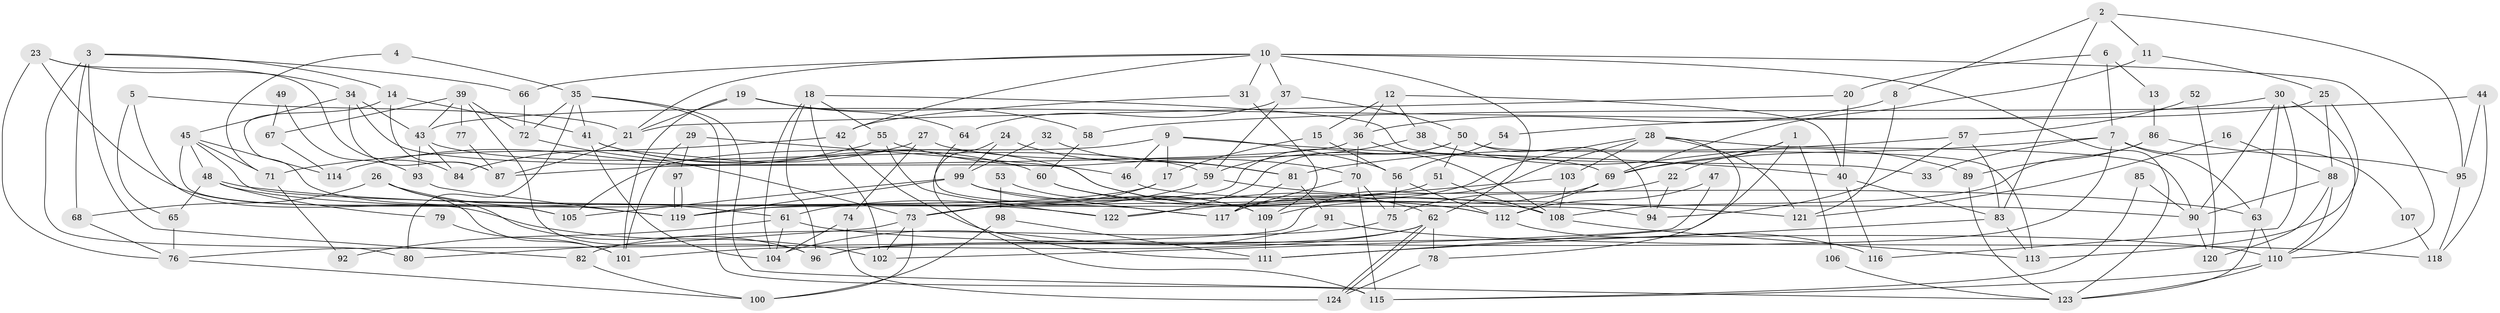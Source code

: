 // coarse degree distribution, {5: 0.10810810810810811, 12: 0.10810810810810811, 8: 0.08108108108108109, 7: 0.10810810810810811, 9: 0.08108108108108109, 18: 0.02702702702702703, 2: 0.1891891891891892, 13: 0.08108108108108109, 4: 0.08108108108108109, 14: 0.02702702702702703, 3: 0.05405405405405406, 10: 0.02702702702702703, 6: 0.02702702702702703}
// Generated by graph-tools (version 1.1) at 2025/18/03/04/25 18:18:36]
// undirected, 124 vertices, 248 edges
graph export_dot {
graph [start="1"]
  node [color=gray90,style=filled];
  1;
  2;
  3;
  4;
  5;
  6;
  7;
  8;
  9;
  10;
  11;
  12;
  13;
  14;
  15;
  16;
  17;
  18;
  19;
  20;
  21;
  22;
  23;
  24;
  25;
  26;
  27;
  28;
  29;
  30;
  31;
  32;
  33;
  34;
  35;
  36;
  37;
  38;
  39;
  40;
  41;
  42;
  43;
  44;
  45;
  46;
  47;
  48;
  49;
  50;
  51;
  52;
  53;
  54;
  55;
  56;
  57;
  58;
  59;
  60;
  61;
  62;
  63;
  64;
  65;
  66;
  67;
  68;
  69;
  70;
  71;
  72;
  73;
  74;
  75;
  76;
  77;
  78;
  79;
  80;
  81;
  82;
  83;
  84;
  85;
  86;
  87;
  88;
  89;
  90;
  91;
  92;
  93;
  94;
  95;
  96;
  97;
  98;
  99;
  100;
  101;
  102;
  103;
  104;
  105;
  106;
  107;
  108;
  109;
  110;
  111;
  112;
  113;
  114;
  115;
  116;
  117;
  118;
  119;
  120;
  121;
  122;
  123;
  124;
  1 -- 69;
  1 -- 111;
  1 -- 22;
  1 -- 106;
  2 -- 83;
  2 -- 11;
  2 -- 8;
  2 -- 95;
  3 -- 68;
  3 -- 66;
  3 -- 14;
  3 -- 80;
  3 -- 82;
  4 -- 71;
  4 -- 35;
  5 -- 102;
  5 -- 65;
  5 -- 21;
  6 -- 20;
  6 -- 7;
  6 -- 13;
  7 -- 69;
  7 -- 63;
  7 -- 33;
  7 -- 96;
  7 -- 107;
  8 -- 36;
  8 -- 121;
  9 -- 105;
  9 -- 56;
  9 -- 17;
  9 -- 40;
  9 -- 46;
  10 -- 62;
  10 -- 110;
  10 -- 21;
  10 -- 31;
  10 -- 37;
  10 -- 42;
  10 -- 66;
  10 -- 123;
  11 -- 25;
  11 -- 69;
  12 -- 36;
  12 -- 40;
  12 -- 15;
  12 -- 38;
  13 -- 86;
  14 -- 87;
  14 -- 41;
  14 -- 119;
  15 -- 17;
  15 -- 56;
  16 -- 121;
  16 -- 88;
  17 -- 119;
  17 -- 73;
  18 -- 104;
  18 -- 96;
  18 -- 33;
  18 -- 55;
  18 -- 102;
  19 -- 21;
  19 -- 64;
  19 -- 58;
  19 -- 101;
  20 -- 21;
  20 -- 40;
  21 -- 87;
  22 -- 75;
  22 -- 94;
  23 -- 34;
  23 -- 105;
  23 -- 76;
  23 -- 84;
  24 -- 99;
  24 -- 81;
  24 -- 115;
  25 -- 43;
  25 -- 113;
  25 -- 88;
  26 -- 61;
  26 -- 96;
  26 -- 68;
  26 -- 101;
  27 -- 74;
  27 -- 84;
  27 -- 69;
  28 -- 103;
  28 -- 121;
  28 -- 76;
  28 -- 78;
  28 -- 90;
  28 -- 117;
  29 -- 112;
  29 -- 101;
  29 -- 97;
  30 -- 90;
  30 -- 110;
  30 -- 54;
  30 -- 63;
  30 -- 116;
  31 -- 42;
  31 -- 109;
  32 -- 99;
  32 -- 81;
  34 -- 46;
  34 -- 43;
  34 -- 45;
  34 -- 87;
  35 -- 80;
  35 -- 123;
  35 -- 41;
  35 -- 72;
  35 -- 115;
  36 -- 108;
  36 -- 87;
  36 -- 70;
  37 -- 50;
  37 -- 59;
  37 -- 64;
  38 -- 89;
  38 -- 59;
  39 -- 96;
  39 -- 72;
  39 -- 43;
  39 -- 67;
  39 -- 77;
  40 -- 116;
  40 -- 83;
  41 -- 60;
  41 -- 104;
  41 -- 108;
  42 -- 111;
  42 -- 71;
  43 -- 59;
  43 -- 84;
  43 -- 93;
  44 -- 58;
  44 -- 118;
  44 -- 95;
  45 -- 94;
  45 -- 48;
  45 -- 71;
  45 -- 105;
  45 -- 114;
  46 -- 90;
  47 -- 102;
  47 -- 112;
  48 -- 63;
  48 -- 65;
  48 -- 79;
  48 -- 122;
  49 -- 67;
  49 -- 93;
  50 -- 119;
  50 -- 122;
  50 -- 51;
  50 -- 94;
  50 -- 113;
  51 -- 73;
  51 -- 108;
  52 -- 120;
  52 -- 57;
  53 -- 109;
  53 -- 98;
  54 -- 56;
  55 -- 70;
  55 -- 114;
  55 -- 122;
  56 -- 112;
  56 -- 75;
  57 -- 83;
  57 -- 94;
  57 -- 81;
  58 -- 60;
  59 -- 61;
  59 -- 121;
  60 -- 62;
  60 -- 112;
  61 -- 110;
  61 -- 92;
  61 -- 104;
  62 -- 124;
  62 -- 124;
  62 -- 101;
  62 -- 78;
  62 -- 96;
  63 -- 123;
  63 -- 110;
  64 -- 117;
  65 -- 76;
  66 -- 72;
  67 -- 114;
  68 -- 76;
  69 -- 109;
  69 -- 112;
  70 -- 115;
  70 -- 75;
  70 -- 117;
  71 -- 92;
  72 -- 73;
  73 -- 100;
  73 -- 80;
  73 -- 102;
  74 -- 104;
  74 -- 124;
  75 -- 82;
  76 -- 100;
  77 -- 87;
  78 -- 124;
  79 -- 101;
  81 -- 117;
  81 -- 91;
  82 -- 100;
  83 -- 113;
  83 -- 111;
  85 -- 115;
  85 -- 90;
  86 -- 108;
  86 -- 95;
  86 -- 89;
  88 -- 110;
  88 -- 90;
  88 -- 120;
  89 -- 123;
  90 -- 120;
  91 -- 104;
  91 -- 118;
  93 -- 119;
  95 -- 118;
  97 -- 119;
  97 -- 119;
  98 -- 111;
  98 -- 100;
  99 -- 117;
  99 -- 119;
  99 -- 105;
  99 -- 109;
  103 -- 108;
  103 -- 122;
  106 -- 123;
  107 -- 118;
  108 -- 113;
  109 -- 111;
  110 -- 115;
  110 -- 123;
  112 -- 116;
}
